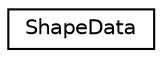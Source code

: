 digraph "Graphical Class Hierarchy"
{
 // LATEX_PDF_SIZE
  edge [fontname="Helvetica",fontsize="10",labelfontname="Helvetica",labelfontsize="10"];
  node [fontname="Helvetica",fontsize="10",shape=record];
  rankdir="LR";
  Node0 [label="ShapeData",height=0.2,width=0.4,color="black", fillcolor="white", style="filled",URL="$classShapeData.html",tooltip=" "];
}
